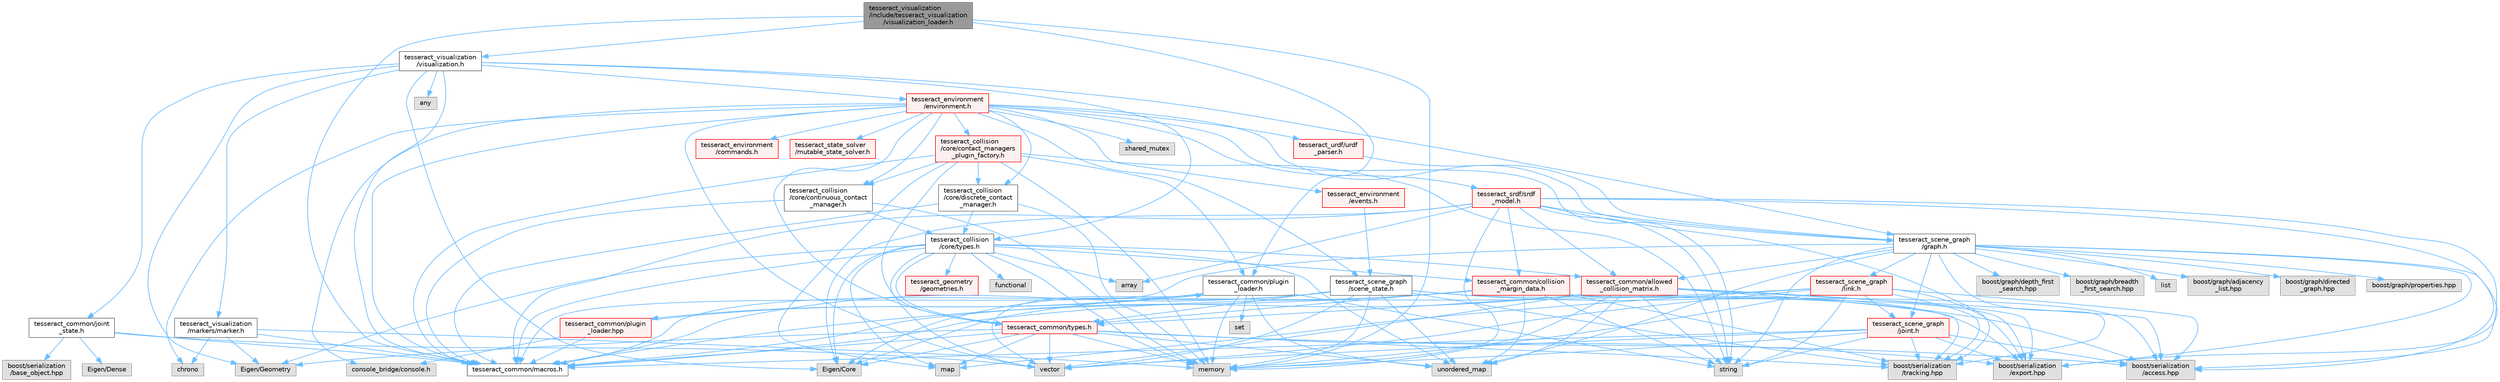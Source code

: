 digraph "tesseract_visualization/include/tesseract_visualization/visualization_loader.h"
{
 // LATEX_PDF_SIZE
  bgcolor="transparent";
  edge [fontname=Helvetica,fontsize=10,labelfontname=Helvetica,labelfontsize=10];
  node [fontname=Helvetica,fontsize=10,shape=box,height=0.2,width=0.4];
  Node1 [label="tesseract_visualization\l/include/tesseract_visualization\l/visualization_loader.h",height=0.2,width=0.4,color="gray40", fillcolor="grey60", style="filled", fontcolor="black",tooltip="Visualization Loader."];
  Node1 -> Node2 [color="steelblue1",style="solid"];
  Node2 [label="tesseract_common/macros.h",height=0.2,width=0.4,color="grey40", fillcolor="white", style="filled",URL="$de/d3c/macros_8h.html",tooltip="Common Tesseract Macros."];
  Node1 -> Node3 [color="steelblue1",style="solid"];
  Node3 [label="memory",height=0.2,width=0.4,color="grey60", fillcolor="#E0E0E0", style="filled",tooltip=" "];
  Node1 -> Node4 [color="steelblue1",style="solid"];
  Node4 [label="tesseract_visualization\l/visualization.h",height=0.2,width=0.4,color="grey40", fillcolor="white", style="filled",URL="$d2/d02/visualization_8h.html",tooltip="Visualization Class."];
  Node4 -> Node2 [color="steelblue1",style="solid"];
  Node4 -> Node5 [color="steelblue1",style="solid"];
  Node5 [label="Eigen/Core",height=0.2,width=0.4,color="grey60", fillcolor="#E0E0E0", style="filled",tooltip=" "];
  Node4 -> Node6 [color="steelblue1",style="solid"];
  Node6 [label="Eigen/Geometry",height=0.2,width=0.4,color="grey60", fillcolor="#E0E0E0", style="filled",tooltip=" "];
  Node4 -> Node7 [color="steelblue1",style="solid"];
  Node7 [label="any",height=0.2,width=0.4,color="grey60", fillcolor="#E0E0E0", style="filled",tooltip=" "];
  Node4 -> Node8 [color="steelblue1",style="solid"];
  Node8 [label="tesseract_common/joint\l_state.h",height=0.2,width=0.4,color="grey40", fillcolor="white", style="filled",URL="$d4/dc4/joint__state_8h.html",tooltip="Tesseract Joint State."];
  Node8 -> Node2 [color="steelblue1",style="solid"];
  Node8 -> Node9 [color="steelblue1",style="solid"];
  Node9 [label="Eigen/Dense",height=0.2,width=0.4,color="grey60", fillcolor="#E0E0E0", style="filled",tooltip=" "];
  Node8 -> Node10 [color="steelblue1",style="solid"];
  Node10 [label="vector",height=0.2,width=0.4,color="grey60", fillcolor="#E0E0E0", style="filled",tooltip=" "];
  Node8 -> Node11 [color="steelblue1",style="solid"];
  Node11 [label="boost/serialization\l/base_object.hpp",height=0.2,width=0.4,color="grey60", fillcolor="#E0E0E0", style="filled",tooltip=" "];
  Node4 -> Node12 [color="steelblue1",style="solid"];
  Node12 [label="tesseract_collision\l/core/types.h",height=0.2,width=0.4,color="grey40", fillcolor="white", style="filled",URL="$d3/db3/tesseract__collision_2core_2include_2tesseract__collision_2core_2types_8h.html",tooltip="Tesseracts Collision Common Types."];
  Node12 -> Node2 [color="steelblue1",style="solid"];
  Node12 -> Node5 [color="steelblue1",style="solid"];
  Node12 -> Node6 [color="steelblue1",style="solid"];
  Node12 -> Node10 [color="steelblue1",style="solid"];
  Node12 -> Node3 [color="steelblue1",style="solid"];
  Node12 -> Node13 [color="steelblue1",style="solid"];
  Node13 [label="map",height=0.2,width=0.4,color="grey60", fillcolor="#E0E0E0", style="filled",tooltip=" "];
  Node12 -> Node14 [color="steelblue1",style="solid"];
  Node14 [label="array",height=0.2,width=0.4,color="grey60", fillcolor="#E0E0E0", style="filled",tooltip=" "];
  Node12 -> Node15 [color="steelblue1",style="solid"];
  Node15 [label="unordered_map",height=0.2,width=0.4,color="grey60", fillcolor="#E0E0E0", style="filled",tooltip=" "];
  Node12 -> Node16 [color="steelblue1",style="solid"];
  Node16 [label="functional",height=0.2,width=0.4,color="grey60", fillcolor="#E0E0E0", style="filled",tooltip=" "];
  Node12 -> Node17 [color="steelblue1",style="solid"];
  Node17 [label="tesseract_geometry\l/geometries.h",height=0.2,width=0.4,color="red", fillcolor="#FFF0F0", style="filled",URL="$d4/ddb/geometries_8h.html",tooltip="Tesseract Geometries."];
  Node12 -> Node29 [color="steelblue1",style="solid"];
  Node29 [label="tesseract_common/types.h",height=0.2,width=0.4,color="red", fillcolor="#FFF0F0", style="filled",URL="$dd/ddb/tesseract__common_2include_2tesseract__common_2types_8h.html",tooltip="Common Tesseract Types."];
  Node29 -> Node2 [color="steelblue1",style="solid"];
  Node29 -> Node19 [color="steelblue1",style="solid"];
  Node19 [label="boost/serialization\l/access.hpp",height=0.2,width=0.4,color="grey60", fillcolor="#E0E0E0", style="filled",tooltip=" "];
  Node29 -> Node5 [color="steelblue1",style="solid"];
  Node29 -> Node6 [color="steelblue1",style="solid"];
  Node29 -> Node10 [color="steelblue1",style="solid"];
  Node29 -> Node3 [color="steelblue1",style="solid"];
  Node29 -> Node13 [color="steelblue1",style="solid"];
  Node29 -> Node15 [color="steelblue1",style="solid"];
  Node29 -> Node20 [color="steelblue1",style="solid"];
  Node20 [label="boost/serialization\l/export.hpp",height=0.2,width=0.4,color="grey60", fillcolor="#E0E0E0", style="filled",tooltip=" "];
  Node29 -> Node23 [color="steelblue1",style="solid"];
  Node23 [label="boost/serialization\l/tracking.hpp",height=0.2,width=0.4,color="grey60", fillcolor="#E0E0E0", style="filled",tooltip=" "];
  Node12 -> Node50 [color="steelblue1",style="solid"];
  Node50 [label="tesseract_common/collision\l_margin_data.h",height=0.2,width=0.4,color="red", fillcolor="#FFF0F0", style="filled",URL="$d4/da8/collision__margin__data_8h.html",tooltip="This is used to store collision margin information."];
  Node50 -> Node2 [color="steelblue1",style="solid"];
  Node50 -> Node19 [color="steelblue1",style="solid"];
  Node50 -> Node5 [color="steelblue1",style="solid"];
  Node50 -> Node22 [color="steelblue1",style="solid"];
  Node22 [label="string",height=0.2,width=0.4,color="grey60", fillcolor="#E0E0E0", style="filled",tooltip=" "];
  Node50 -> Node15 [color="steelblue1",style="solid"];
  Node50 -> Node29 [color="steelblue1",style="solid"];
  Node50 -> Node20 [color="steelblue1",style="solid"];
  Node50 -> Node23 [color="steelblue1",style="solid"];
  Node12 -> Node57 [color="steelblue1",style="solid"];
  Node57 [label="tesseract_common/allowed\l_collision_matrix.h",height=0.2,width=0.4,color="red", fillcolor="#FFF0F0", style="filled",URL="$d2/d01/allowed__collision__matrix_8h.html",tooltip=" "];
  Node57 -> Node2 [color="steelblue1",style="solid"];
  Node57 -> Node19 [color="steelblue1",style="solid"];
  Node57 -> Node22 [color="steelblue1",style="solid"];
  Node57 -> Node10 [color="steelblue1",style="solid"];
  Node57 -> Node3 [color="steelblue1",style="solid"];
  Node57 -> Node15 [color="steelblue1",style="solid"];
  Node57 -> Node29 [color="steelblue1",style="solid"];
  Node57 -> Node20 [color="steelblue1",style="solid"];
  Node57 -> Node23 [color="steelblue1",style="solid"];
  Node4 -> Node59 [color="steelblue1",style="solid"];
  Node59 [label="tesseract_scene_graph\l/graph.h",height=0.2,width=0.4,color="grey40", fillcolor="white", style="filled",URL="$d6/df3/graph_8h.html",tooltip="A basic scene graph using boost."];
  Node59 -> Node2 [color="steelblue1",style="solid"];
  Node59 -> Node60 [color="steelblue1",style="solid"];
  Node60 [label="boost/graph/adjacency\l_list.hpp",height=0.2,width=0.4,color="grey60", fillcolor="#E0E0E0", style="filled",tooltip=" "];
  Node59 -> Node61 [color="steelblue1",style="solid"];
  Node61 [label="boost/graph/directed\l_graph.hpp",height=0.2,width=0.4,color="grey60", fillcolor="#E0E0E0", style="filled",tooltip=" "];
  Node59 -> Node62 [color="steelblue1",style="solid"];
  Node62 [label="boost/graph/properties.hpp",height=0.2,width=0.4,color="grey60", fillcolor="#E0E0E0", style="filled",tooltip=" "];
  Node59 -> Node63 [color="steelblue1",style="solid"];
  Node63 [label="boost/graph/depth_first\l_search.hpp",height=0.2,width=0.4,color="grey60", fillcolor="#E0E0E0", style="filled",tooltip=" "];
  Node59 -> Node64 [color="steelblue1",style="solid"];
  Node64 [label="boost/graph/breadth\l_first_search.hpp",height=0.2,width=0.4,color="grey60", fillcolor="#E0E0E0", style="filled",tooltip=" "];
  Node59 -> Node19 [color="steelblue1",style="solid"];
  Node59 -> Node22 [color="steelblue1",style="solid"];
  Node59 -> Node65 [color="steelblue1",style="solid"];
  Node65 [label="list",height=0.2,width=0.4,color="grey60", fillcolor="#E0E0E0", style="filled",tooltip=" "];
  Node59 -> Node15 [color="steelblue1",style="solid"];
  Node59 -> Node66 [color="steelblue1",style="solid"];
  Node66 [label="tesseract_scene_graph\l/link.h",height=0.2,width=0.4,color="red", fillcolor="#FFF0F0", style="filled",URL="$d2/d5c/tesseract__scene__graph_2include_2tesseract__scene__graph_2link_8h.html",tooltip=" "];
  Node66 -> Node2 [color="steelblue1",style="solid"];
  Node66 -> Node19 [color="steelblue1",style="solid"];
  Node66 -> Node22 [color="steelblue1",style="solid"];
  Node66 -> Node10 [color="steelblue1",style="solid"];
  Node66 -> Node13 [color="steelblue1",style="solid"];
  Node66 -> Node3 [color="steelblue1",style="solid"];
  Node66 -> Node67 [color="steelblue1",style="solid"];
  Node67 [label="tesseract_scene_graph\l/joint.h",height=0.2,width=0.4,color="red", fillcolor="#FFF0F0", style="filled",URL="$d4/d6d/tesseract__scene__graph_2include_2tesseract__scene__graph_2joint_8h.html",tooltip=" "];
  Node67 -> Node2 [color="steelblue1",style="solid"];
  Node67 -> Node19 [color="steelblue1",style="solid"];
  Node67 -> Node22 [color="steelblue1",style="solid"];
  Node67 -> Node10 [color="steelblue1",style="solid"];
  Node67 -> Node3 [color="steelblue1",style="solid"];
  Node67 -> Node20 [color="steelblue1",style="solid"];
  Node67 -> Node23 [color="steelblue1",style="solid"];
  Node66 -> Node20 [color="steelblue1",style="solid"];
  Node66 -> Node23 [color="steelblue1",style="solid"];
  Node59 -> Node67 [color="steelblue1",style="solid"];
  Node59 -> Node57 [color="steelblue1",style="solid"];
  Node59 -> Node20 [color="steelblue1",style="solid"];
  Node59 -> Node23 [color="steelblue1",style="solid"];
  Node4 -> Node68 [color="steelblue1",style="solid"];
  Node68 [label="tesseract_environment\l/environment.h",height=0.2,width=0.4,color="red", fillcolor="#FFF0F0", style="filled",URL="$de/d26/environment_8h.html",tooltip=" "];
  Node68 -> Node2 [color="steelblue1",style="solid"];
  Node68 -> Node10 [color="steelblue1",style="solid"];
  Node68 -> Node22 [color="steelblue1",style="solid"];
  Node68 -> Node69 [color="steelblue1",style="solid"];
  Node69 [label="shared_mutex",height=0.2,width=0.4,color="grey60", fillcolor="#E0E0E0", style="filled",tooltip=" "];
  Node68 -> Node70 [color="steelblue1",style="solid"];
  Node70 [label="chrono",height=0.2,width=0.4,color="grey60", fillcolor="#E0E0E0", style="filled",tooltip=" "];
  Node68 -> Node71 [color="steelblue1",style="solid"];
  Node71 [label="console_bridge/console.h",height=0.2,width=0.4,color="grey60", fillcolor="#E0E0E0", style="filled",tooltip=" "];
  Node68 -> Node72 [color="steelblue1",style="solid"];
  Node72 [label="tesseract_environment\l/commands.h",height=0.2,width=0.4,color="red", fillcolor="#FFF0F0", style="filled",URL="$d5/d90/commands_8h.html",tooltip="This contains classes for recording operations applied to the environment for tracking changes...."];
  Node68 -> Node98 [color="steelblue1",style="solid"];
  Node98 [label="tesseract_environment\l/events.h",height=0.2,width=0.4,color="red", fillcolor="#FFF0F0", style="filled",URL="$db/dd2/events_8h.html",tooltip="Tesseract Events."];
  Node98 -> Node99 [color="steelblue1",style="solid"];
  Node99 [label="tesseract_scene_graph\l/scene_state.h",height=0.2,width=0.4,color="grey40", fillcolor="white", style="filled",URL="$d7/dea/scene__state_8h.html",tooltip="This holds a state of the scene."];
  Node99 -> Node2 [color="steelblue1",style="solid"];
  Node99 -> Node19 [color="steelblue1",style="solid"];
  Node99 -> Node5 [color="steelblue1",style="solid"];
  Node99 -> Node15 [color="steelblue1",style="solid"];
  Node99 -> Node10 [color="steelblue1",style="solid"];
  Node99 -> Node3 [color="steelblue1",style="solid"];
  Node99 -> Node29 [color="steelblue1",style="solid"];
  Node99 -> Node20 [color="steelblue1",style="solid"];
  Node99 -> Node23 [color="steelblue1",style="solid"];
  Node68 -> Node100 [color="steelblue1",style="solid"];
  Node100 [label="tesseract_collision\l/core/discrete_contact\l_manager.h",height=0.2,width=0.4,color="grey40", fillcolor="white", style="filled",URL="$db/d35/discrete__contact__manager_8h.html",tooltip="This is the discrete contact manager base class."];
  Node100 -> Node2 [color="steelblue1",style="solid"];
  Node100 -> Node3 [color="steelblue1",style="solid"];
  Node100 -> Node12 [color="steelblue1",style="solid"];
  Node68 -> Node101 [color="steelblue1",style="solid"];
  Node101 [label="tesseract_collision\l/core/continuous_contact\l_manager.h",height=0.2,width=0.4,color="grey40", fillcolor="white", style="filled",URL="$d6/d0f/continuous__contact__manager_8h.html",tooltip="This is the continuous contact manager base class."];
  Node101 -> Node2 [color="steelblue1",style="solid"];
  Node101 -> Node3 [color="steelblue1",style="solid"];
  Node101 -> Node12 [color="steelblue1",style="solid"];
  Node68 -> Node102 [color="steelblue1",style="solid"];
  Node102 [label="tesseract_collision\l/core/contact_managers\l_plugin_factory.h",height=0.2,width=0.4,color="red", fillcolor="#FFF0F0", style="filled",URL="$da/d56/contact__managers__plugin__factory_8h.html",tooltip="Factory for loading contact managers as plugins."];
  Node102 -> Node2 [color="steelblue1",style="solid"];
  Node102 -> Node22 [color="steelblue1",style="solid"];
  Node102 -> Node3 [color="steelblue1",style="solid"];
  Node102 -> Node13 [color="steelblue1",style="solid"];
  Node102 -> Node100 [color="steelblue1",style="solid"];
  Node102 -> Node101 [color="steelblue1",style="solid"];
  Node102 -> Node103 [color="steelblue1",style="solid"];
  Node103 [label="tesseract_common/plugin\l_loader.h",height=0.2,width=0.4,color="grey40", fillcolor="white", style="filled",URL="$de/db6/plugin__loader_8h.html",tooltip="Plugin Loader to be used throughout Tesseract for loading plugins."];
  Node103 -> Node2 [color="steelblue1",style="solid"];
  Node103 -> Node104 [color="steelblue1",style="solid"];
  Node104 [label="set",height=0.2,width=0.4,color="grey60", fillcolor="#E0E0E0", style="filled",tooltip=" "];
  Node103 -> Node15 [color="steelblue1",style="solid"];
  Node103 -> Node22 [color="steelblue1",style="solid"];
  Node103 -> Node3 [color="steelblue1",style="solid"];
  Node103 -> Node10 [color="steelblue1",style="solid"];
  Node103 -> Node105 [color="steelblue1",style="solid"];
  Node105 [label="tesseract_common/plugin\l_loader.hpp",height=0.2,width=0.4,color="red", fillcolor="#FFF0F0", style="filled",URL="$d1/d2f/plugin__loader_8hpp.html",tooltip="Plugin Loader to be used throughout Tesseract for loading plugins."];
  Node105 -> Node2 [color="steelblue1",style="solid"];
  Node105 -> Node71 [color="steelblue1",style="solid"];
  Node105 -> Node103 [color="steelblue1",style="solid"];
  Node102 -> Node29 [color="steelblue1",style="solid"];
  Node68 -> Node59 [color="steelblue1",style="solid"];
  Node68 -> Node99 [color="steelblue1",style="solid"];
  Node68 -> Node116 [color="steelblue1",style="solid"];
  Node116 [label="tesseract_state_solver\l/mutable_state_solver.h",height=0.2,width=0.4,color="red", fillcolor="#FFF0F0", style="filled",URL="$d3/d54/mutable__state__solver_8h.html",tooltip="Tesseract Scene Graph Mutable State Solver Interface ."];
  Node68 -> Node118 [color="steelblue1",style="solid"];
  Node118 [label="tesseract_urdf/urdf\l_parser.h",height=0.2,width=0.4,color="red", fillcolor="#FFF0F0", style="filled",URL="$d8/dec/urdf__parser_8h.html",tooltip="A urdf parser for tesseract."];
  Node118 -> Node59 [color="steelblue1",style="solid"];
  Node68 -> Node119 [color="steelblue1",style="solid"];
  Node119 [label="tesseract_srdf/srdf\l_model.h",height=0.2,width=0.4,color="red", fillcolor="#FFF0F0", style="filled",URL="$d0/d42/srdf__model_8h.html",tooltip="Parse srdf xml."];
  Node119 -> Node2 [color="steelblue1",style="solid"];
  Node119 -> Node19 [color="steelblue1",style="solid"];
  Node119 -> Node22 [color="steelblue1",style="solid"];
  Node119 -> Node3 [color="steelblue1",style="solid"];
  Node119 -> Node14 [color="steelblue1",style="solid"];
  Node119 -> Node5 [color="steelblue1",style="solid"];
  Node119 -> Node59 [color="steelblue1",style="solid"];
  Node119 -> Node57 [color="steelblue1",style="solid"];
  Node119 -> Node50 [color="steelblue1",style="solid"];
  Node119 -> Node20 [color="steelblue1",style="solid"];
  Node119 -> Node23 [color="steelblue1",style="solid"];
  Node68 -> Node29 [color="steelblue1",style="solid"];
  Node4 -> Node134 [color="steelblue1",style="solid"];
  Node134 [label="tesseract_visualization\l/markers/marker.h",height=0.2,width=0.4,color="grey40", fillcolor="white", style="filled",URL="$d6/d58/marker_8h.html",tooltip=" "];
  Node134 -> Node2 [color="steelblue1",style="solid"];
  Node134 -> Node70 [color="steelblue1",style="solid"];
  Node134 -> Node3 [color="steelblue1",style="solid"];
  Node134 -> Node6 [color="steelblue1",style="solid"];
  Node1 -> Node103 [color="steelblue1",style="solid"];
}

